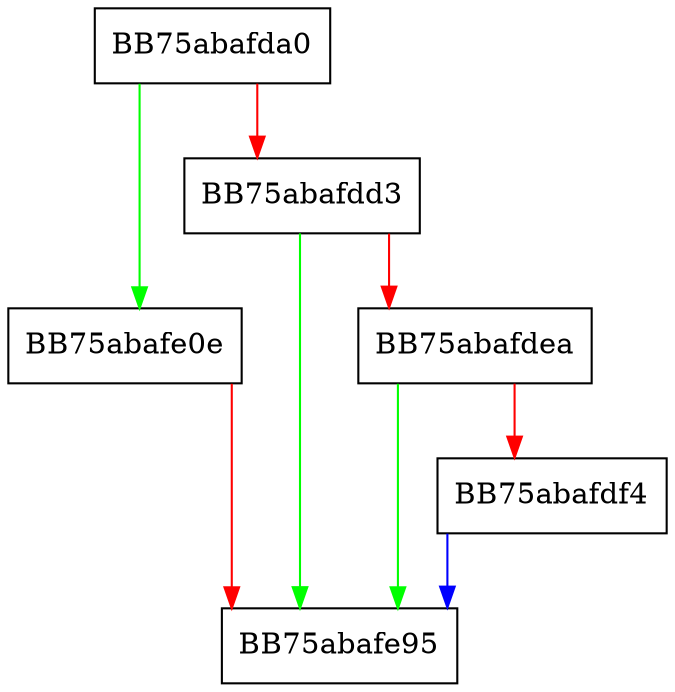 digraph InitializeProcessAttributes {
  node [shape="box"];
  graph [splines=ortho];
  BB75abafda0 -> BB75abafe0e [color="green"];
  BB75abafda0 -> BB75abafdd3 [color="red"];
  BB75abafdd3 -> BB75abafe95 [color="green"];
  BB75abafdd3 -> BB75abafdea [color="red"];
  BB75abafdea -> BB75abafe95 [color="green"];
  BB75abafdea -> BB75abafdf4 [color="red"];
  BB75abafdf4 -> BB75abafe95 [color="blue"];
  BB75abafe0e -> BB75abafe95 [color="red"];
}